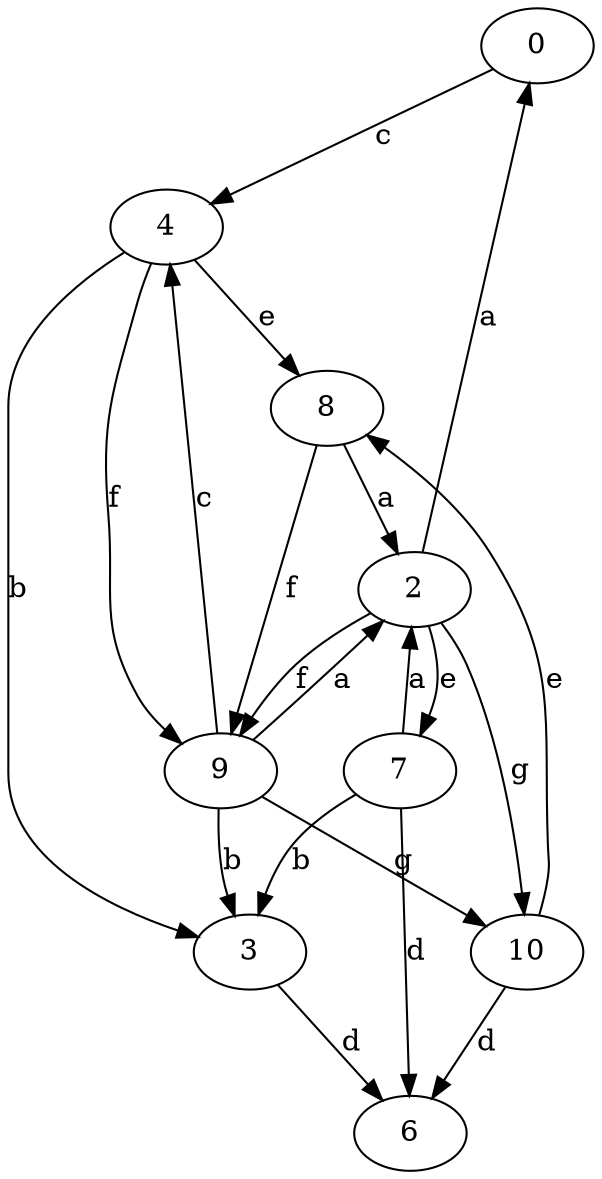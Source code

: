strict digraph  {
0;
2;
3;
4;
6;
7;
8;
9;
10;
0 -> 4  [label=c];
2 -> 0  [label=a];
2 -> 7  [label=e];
2 -> 9  [label=f];
2 -> 10  [label=g];
3 -> 6  [label=d];
4 -> 3  [label=b];
4 -> 8  [label=e];
4 -> 9  [label=f];
7 -> 2  [label=a];
7 -> 3  [label=b];
7 -> 6  [label=d];
8 -> 2  [label=a];
8 -> 9  [label=f];
9 -> 2  [label=a];
9 -> 3  [label=b];
9 -> 4  [label=c];
9 -> 10  [label=g];
10 -> 6  [label=d];
10 -> 8  [label=e];
}

